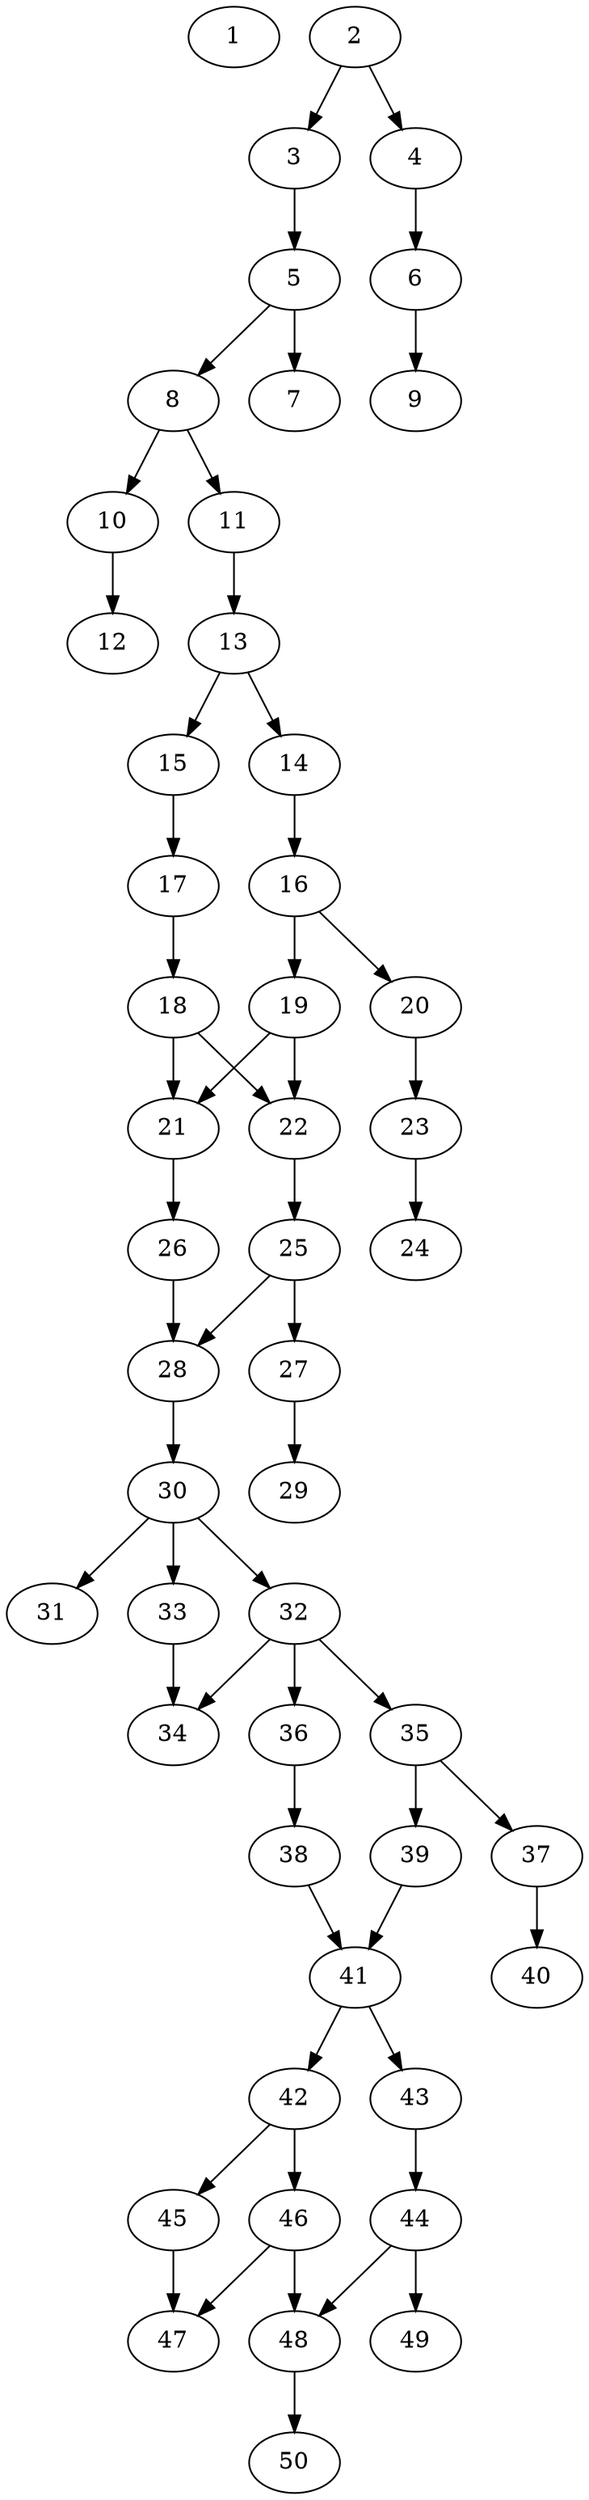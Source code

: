 // DAG automatically generated by daggen at Thu Oct  3 14:07:57 2019
// ./daggen --dot -n 50 --ccr 0.5 --fat 0.3 --regular 0.9 --density 0.5 --mindata 5242880 --maxdata 52428800 
digraph G {
  1 [size="93585408", alpha="0.20", expect_size="46792704"] 
  2 [size="92463104", alpha="0.11", expect_size="46231552"] 
  2 -> 3 [size ="46231552"]
  2 -> 4 [size ="46231552"]
  3 [size="14286848", alpha="0.14", expect_size="7143424"] 
  3 -> 5 [size ="7143424"]
  4 [size="33552384", alpha="0.01", expect_size="16776192"] 
  4 -> 6 [size ="16776192"]
  5 [size="73684992", alpha="0.10", expect_size="36842496"] 
  5 -> 7 [size ="36842496"]
  5 -> 8 [size ="36842496"]
  6 [size="25720832", alpha="0.12", expect_size="12860416"] 
  6 -> 9 [size ="12860416"]
  7 [size="99848192", alpha="0.11", expect_size="49924096"] 
  8 [size="36190208", alpha="0.07", expect_size="18095104"] 
  8 -> 10 [size ="18095104"]
  8 -> 11 [size ="18095104"]
  9 [size="104132608", alpha="0.08", expect_size="52066304"] 
  10 [size="49328128", alpha="0.03", expect_size="24664064"] 
  10 -> 12 [size ="24664064"]
  11 [size="45813760", alpha="0.05", expect_size="22906880"] 
  11 -> 13 [size ="22906880"]
  12 [size="45621248", alpha="0.02", expect_size="22810624"] 
  13 [size="99260416", alpha="0.02", expect_size="49630208"] 
  13 -> 14 [size ="49630208"]
  13 -> 15 [size ="49630208"]
  14 [size="70668288", alpha="0.05", expect_size="35334144"] 
  14 -> 16 [size ="35334144"]
  15 [size="74633216", alpha="0.04", expect_size="37316608"] 
  15 -> 17 [size ="37316608"]
  16 [size="29243392", alpha="0.08", expect_size="14621696"] 
  16 -> 19 [size ="14621696"]
  16 -> 20 [size ="14621696"]
  17 [size="87590912", alpha="0.09", expect_size="43795456"] 
  17 -> 18 [size ="43795456"]
  18 [size="47235072", alpha="0.19", expect_size="23617536"] 
  18 -> 21 [size ="23617536"]
  18 -> 22 [size ="23617536"]
  19 [size="78821376", alpha="0.07", expect_size="39410688"] 
  19 -> 21 [size ="39410688"]
  19 -> 22 [size ="39410688"]
  20 [size="23818240", alpha="0.12", expect_size="11909120"] 
  20 -> 23 [size ="11909120"]
  21 [size="37095424", alpha="0.15", expect_size="18547712"] 
  21 -> 26 [size ="18547712"]
  22 [size="59625472", alpha="0.16", expect_size="29812736"] 
  22 -> 25 [size ="29812736"]
  23 [size="67612672", alpha="0.17", expect_size="33806336"] 
  23 -> 24 [size ="33806336"]
  24 [size="74860544", alpha="0.03", expect_size="37430272"] 
  25 [size="98906112", alpha="0.03", expect_size="49453056"] 
  25 -> 27 [size ="49453056"]
  25 -> 28 [size ="49453056"]
  26 [size="22499328", alpha="0.05", expect_size="11249664"] 
  26 -> 28 [size ="11249664"]
  27 [size="58640384", alpha="0.07", expect_size="29320192"] 
  27 -> 29 [size ="29320192"]
  28 [size="99319808", alpha="0.14", expect_size="49659904"] 
  28 -> 30 [size ="49659904"]
  29 [size="96065536", alpha="0.01", expect_size="48032768"] 
  30 [size="34285568", alpha="0.16", expect_size="17142784"] 
  30 -> 31 [size ="17142784"]
  30 -> 32 [size ="17142784"]
  30 -> 33 [size ="17142784"]
  31 [size="92528640", alpha="0.19", expect_size="46264320"] 
  32 [size="70780928", alpha="0.09", expect_size="35390464"] 
  32 -> 34 [size ="35390464"]
  32 -> 35 [size ="35390464"]
  32 -> 36 [size ="35390464"]
  33 [size="51021824", alpha="0.18", expect_size="25510912"] 
  33 -> 34 [size ="25510912"]
  34 [size="37050368", alpha="0.20", expect_size="18525184"] 
  35 [size="51939328", alpha="0.15", expect_size="25969664"] 
  35 -> 37 [size ="25969664"]
  35 -> 39 [size ="25969664"]
  36 [size="64512000", alpha="0.14", expect_size="32256000"] 
  36 -> 38 [size ="32256000"]
  37 [size="90007552", alpha="0.10", expect_size="45003776"] 
  37 -> 40 [size ="45003776"]
  38 [size="29042688", alpha="0.13", expect_size="14521344"] 
  38 -> 41 [size ="14521344"]
  39 [size="96069632", alpha="0.11", expect_size="48034816"] 
  39 -> 41 [size ="48034816"]
  40 [size="101619712", alpha="0.12", expect_size="50809856"] 
  41 [size="84535296", alpha="0.18", expect_size="42267648"] 
  41 -> 42 [size ="42267648"]
  41 -> 43 [size ="42267648"]
  42 [size="80146432", alpha="0.15", expect_size="40073216"] 
  42 -> 45 [size ="40073216"]
  42 -> 46 [size ="40073216"]
  43 [size="29218816", alpha="0.04", expect_size="14609408"] 
  43 -> 44 [size ="14609408"]
  44 [size="20525056", alpha="0.07", expect_size="10262528"] 
  44 -> 48 [size ="10262528"]
  44 -> 49 [size ="10262528"]
  45 [size="19877888", alpha="0.08", expect_size="9938944"] 
  45 -> 47 [size ="9938944"]
  46 [size="91426816", alpha="0.12", expect_size="45713408"] 
  46 -> 47 [size ="45713408"]
  46 -> 48 [size ="45713408"]
  47 [size="65185792", alpha="0.06", expect_size="32592896"] 
  48 [size="18262016", alpha="0.18", expect_size="9131008"] 
  48 -> 50 [size ="9131008"]
  49 [size="81776640", alpha="0.09", expect_size="40888320"] 
  50 [size="40951808", alpha="0.05", expect_size="20475904"] 
}
